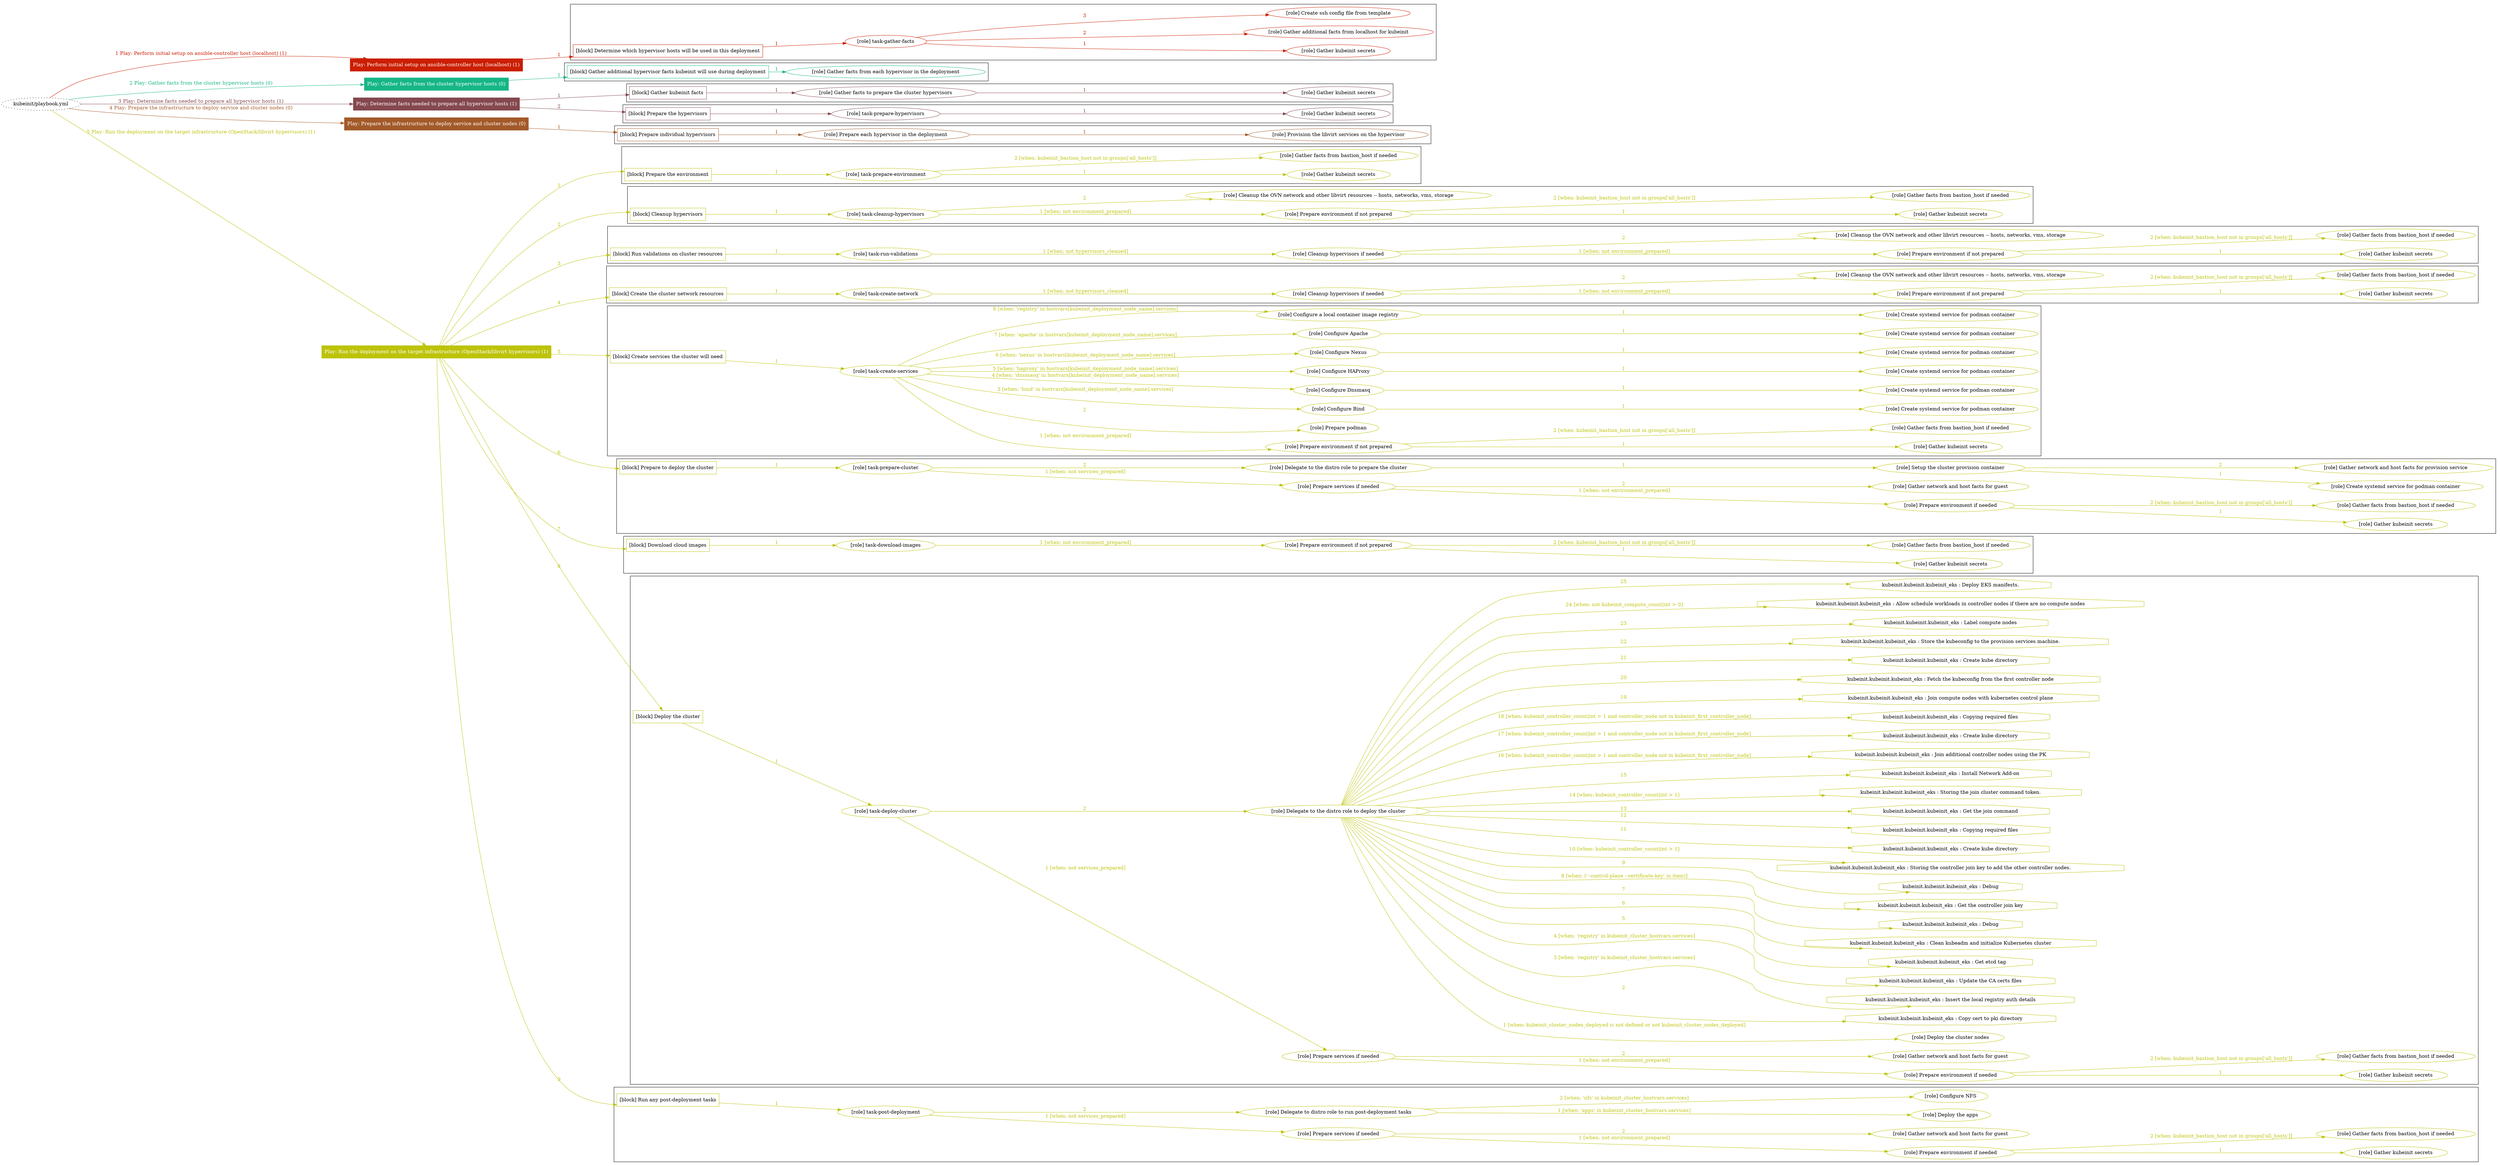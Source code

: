 digraph {
	graph [concentrate=true ordering=in rankdir=LR ratio=fill]
	edge [esep=5 sep=10]
	"kubeinit/playbook.yml" [URL="/home/runner/work/kubeinit/kubeinit/kubeinit/playbook.yml" id=playbook_162755f2 style=dotted]
	"kubeinit/playbook.yml" -> play_b60f1901 [label="1 Play: Perform initial setup on ansible-controller host (localhost) (1)" color="#cb1e01" fontcolor="#cb1e01" id=edge_play_b60f1901 labeltooltip="1 Play: Perform initial setup on ansible-controller host (localhost) (1)" tooltip="1 Play: Perform initial setup on ansible-controller host (localhost) (1)"]
	subgraph "Play: Perform initial setup on ansible-controller host (localhost) (1)" {
		play_b60f1901 [label="Play: Perform initial setup on ansible-controller host (localhost) (1)" URL="/home/runner/work/kubeinit/kubeinit/kubeinit/playbook.yml" color="#cb1e01" fontcolor="#ffffff" id=play_b60f1901 shape=box style=filled tooltip=localhost]
		play_b60f1901 -> block_a24520e0 [label=1 color="#cb1e01" fontcolor="#cb1e01" id=edge_block_a24520e0 labeltooltip=1 tooltip=1]
		subgraph cluster_block_a24520e0 {
			block_a24520e0 [label="[block] Determine which hypervisor hosts will be used in this deployment" URL="/home/runner/work/kubeinit/kubeinit/kubeinit/playbook.yml" color="#cb1e01" id=block_a24520e0 labeltooltip="Determine which hypervisor hosts will be used in this deployment" shape=box tooltip="Determine which hypervisor hosts will be used in this deployment"]
			block_a24520e0 -> role_45815171 [label="1 " color="#cb1e01" fontcolor="#cb1e01" id=edge_role_45815171 labeltooltip="1 " tooltip="1 "]
			subgraph "task-gather-facts" {
				role_45815171 [label="[role] task-gather-facts" URL="/home/runner/work/kubeinit/kubeinit/kubeinit/playbook.yml" color="#cb1e01" id=role_45815171 tooltip="task-gather-facts"]
				role_45815171 -> role_1cbc0542 [label="1 " color="#cb1e01" fontcolor="#cb1e01" id=edge_role_1cbc0542 labeltooltip="1 " tooltip="1 "]
				subgraph "Gather kubeinit secrets" {
					role_1cbc0542 [label="[role] Gather kubeinit secrets" URL="/home/runner/.ansible/collections/ansible_collections/kubeinit/kubeinit/roles/kubeinit_prepare/tasks/build_hypervisors_group.yml" color="#cb1e01" id=role_1cbc0542 tooltip="Gather kubeinit secrets"]
				}
				role_45815171 -> role_0a6f900d [label="2 " color="#cb1e01" fontcolor="#cb1e01" id=edge_role_0a6f900d labeltooltip="2 " tooltip="2 "]
				subgraph "Gather additional facts from localhost for kubeinit" {
					role_0a6f900d [label="[role] Gather additional facts from localhost for kubeinit" URL="/home/runner/.ansible/collections/ansible_collections/kubeinit/kubeinit/roles/kubeinit_prepare/tasks/build_hypervisors_group.yml" color="#cb1e01" id=role_0a6f900d tooltip="Gather additional facts from localhost for kubeinit"]
				}
				role_45815171 -> role_142a40d4 [label="3 " color="#cb1e01" fontcolor="#cb1e01" id=edge_role_142a40d4 labeltooltip="3 " tooltip="3 "]
				subgraph "Create ssh config file from template" {
					role_142a40d4 [label="[role] Create ssh config file from template" URL="/home/runner/.ansible/collections/ansible_collections/kubeinit/kubeinit/roles/kubeinit_prepare/tasks/build_hypervisors_group.yml" color="#cb1e01" id=role_142a40d4 tooltip="Create ssh config file from template"]
				}
			}
		}
	}
	"kubeinit/playbook.yml" -> play_2a13b18f [label="2 Play: Gather facts from the cluster hypervisor hosts (0)" color="#16b686" fontcolor="#16b686" id=edge_play_2a13b18f labeltooltip="2 Play: Gather facts from the cluster hypervisor hosts (0)" tooltip="2 Play: Gather facts from the cluster hypervisor hosts (0)"]
	subgraph "Play: Gather facts from the cluster hypervisor hosts (0)" {
		play_2a13b18f [label="Play: Gather facts from the cluster hypervisor hosts (0)" URL="/home/runner/work/kubeinit/kubeinit/kubeinit/playbook.yml" color="#16b686" fontcolor="#ffffff" id=play_2a13b18f shape=box style=filled tooltip="Play: Gather facts from the cluster hypervisor hosts (0)"]
		play_2a13b18f -> block_d2dbe69d [label=1 color="#16b686" fontcolor="#16b686" id=edge_block_d2dbe69d labeltooltip=1 tooltip=1]
		subgraph cluster_block_d2dbe69d {
			block_d2dbe69d [label="[block] Gather additional hypervisor facts kubeinit will use during deployment" URL="/home/runner/work/kubeinit/kubeinit/kubeinit/playbook.yml" color="#16b686" id=block_d2dbe69d labeltooltip="Gather additional hypervisor facts kubeinit will use during deployment" shape=box tooltip="Gather additional hypervisor facts kubeinit will use during deployment"]
			block_d2dbe69d -> role_d4505a6c [label="1 " color="#16b686" fontcolor="#16b686" id=edge_role_d4505a6c labeltooltip="1 " tooltip="1 "]
			subgraph "Gather facts from each hypervisor in the deployment" {
				role_d4505a6c [label="[role] Gather facts from each hypervisor in the deployment" URL="/home/runner/work/kubeinit/kubeinit/kubeinit/playbook.yml" color="#16b686" id=role_d4505a6c tooltip="Gather facts from each hypervisor in the deployment"]
			}
		}
	}
	"kubeinit/playbook.yml" -> play_6cdf81f5 [label="3 Play: Determine facts needed to prepare all hypervisor hosts (1)" color="#84484e" fontcolor="#84484e" id=edge_play_6cdf81f5 labeltooltip="3 Play: Determine facts needed to prepare all hypervisor hosts (1)" tooltip="3 Play: Determine facts needed to prepare all hypervisor hosts (1)"]
	subgraph "Play: Determine facts needed to prepare all hypervisor hosts (1)" {
		play_6cdf81f5 [label="Play: Determine facts needed to prepare all hypervisor hosts (1)" URL="/home/runner/work/kubeinit/kubeinit/kubeinit/playbook.yml" color="#84484e" fontcolor="#ffffff" id=play_6cdf81f5 shape=box style=filled tooltip=localhost]
		play_6cdf81f5 -> block_9c00eee1 [label=1 color="#84484e" fontcolor="#84484e" id=edge_block_9c00eee1 labeltooltip=1 tooltip=1]
		subgraph cluster_block_9c00eee1 {
			block_9c00eee1 [label="[block] Gather kubeinit facts" URL="/home/runner/work/kubeinit/kubeinit/kubeinit/playbook.yml" color="#84484e" id=block_9c00eee1 labeltooltip="Gather kubeinit facts" shape=box tooltip="Gather kubeinit facts"]
			block_9c00eee1 -> role_d8c80fc3 [label="1 " color="#84484e" fontcolor="#84484e" id=edge_role_d8c80fc3 labeltooltip="1 " tooltip="1 "]
			subgraph "Gather facts to prepare the cluster hypervisors" {
				role_d8c80fc3 [label="[role] Gather facts to prepare the cluster hypervisors" URL="/home/runner/work/kubeinit/kubeinit/kubeinit/playbook.yml" color="#84484e" id=role_d8c80fc3 tooltip="Gather facts to prepare the cluster hypervisors"]
				role_d8c80fc3 -> role_3ed0ba20 [label="1 " color="#84484e" fontcolor="#84484e" id=edge_role_3ed0ba20 labeltooltip="1 " tooltip="1 "]
				subgraph "Gather kubeinit secrets" {
					role_3ed0ba20 [label="[role] Gather kubeinit secrets" URL="/home/runner/.ansible/collections/ansible_collections/kubeinit/kubeinit/roles/kubeinit_prepare/tasks/gather_kubeinit_facts.yml" color="#84484e" id=role_3ed0ba20 tooltip="Gather kubeinit secrets"]
				}
			}
		}
		play_6cdf81f5 -> block_a8e3a05d [label=2 color="#84484e" fontcolor="#84484e" id=edge_block_a8e3a05d labeltooltip=2 tooltip=2]
		subgraph cluster_block_a8e3a05d {
			block_a8e3a05d [label="[block] Prepare the hypervisors" URL="/home/runner/work/kubeinit/kubeinit/kubeinit/playbook.yml" color="#84484e" id=block_a8e3a05d labeltooltip="Prepare the hypervisors" shape=box tooltip="Prepare the hypervisors"]
			block_a8e3a05d -> role_fd72859e [label="1 " color="#84484e" fontcolor="#84484e" id=edge_role_fd72859e labeltooltip="1 " tooltip="1 "]
			subgraph "task-prepare-hypervisors" {
				role_fd72859e [label="[role] task-prepare-hypervisors" URL="/home/runner/work/kubeinit/kubeinit/kubeinit/playbook.yml" color="#84484e" id=role_fd72859e tooltip="task-prepare-hypervisors"]
				role_fd72859e -> role_078e922e [label="1 " color="#84484e" fontcolor="#84484e" id=edge_role_078e922e labeltooltip="1 " tooltip="1 "]
				subgraph "Gather kubeinit secrets" {
					role_078e922e [label="[role] Gather kubeinit secrets" URL="/home/runner/.ansible/collections/ansible_collections/kubeinit/kubeinit/roles/kubeinit_prepare/tasks/gather_kubeinit_facts.yml" color="#84484e" id=role_078e922e tooltip="Gather kubeinit secrets"]
				}
			}
		}
	}
	"kubeinit/playbook.yml" -> play_0a3d6b1a [label="4 Play: Prepare the infrastructure to deploy service and cluster nodes (0)" color="#a35a29" fontcolor="#a35a29" id=edge_play_0a3d6b1a labeltooltip="4 Play: Prepare the infrastructure to deploy service and cluster nodes (0)" tooltip="4 Play: Prepare the infrastructure to deploy service and cluster nodes (0)"]
	subgraph "Play: Prepare the infrastructure to deploy service and cluster nodes (0)" {
		play_0a3d6b1a [label="Play: Prepare the infrastructure to deploy service and cluster nodes (0)" URL="/home/runner/work/kubeinit/kubeinit/kubeinit/playbook.yml" color="#a35a29" fontcolor="#ffffff" id=play_0a3d6b1a shape=box style=filled tooltip="Play: Prepare the infrastructure to deploy service and cluster nodes (0)"]
		play_0a3d6b1a -> block_573702ce [label=1 color="#a35a29" fontcolor="#a35a29" id=edge_block_573702ce labeltooltip=1 tooltip=1]
		subgraph cluster_block_573702ce {
			block_573702ce [label="[block] Prepare individual hypervisors" URL="/home/runner/work/kubeinit/kubeinit/kubeinit/playbook.yml" color="#a35a29" id=block_573702ce labeltooltip="Prepare individual hypervisors" shape=box tooltip="Prepare individual hypervisors"]
			block_573702ce -> role_4fb9c81b [label="1 " color="#a35a29" fontcolor="#a35a29" id=edge_role_4fb9c81b labeltooltip="1 " tooltip="1 "]
			subgraph "Prepare each hypervisor in the deployment" {
				role_4fb9c81b [label="[role] Prepare each hypervisor in the deployment" URL="/home/runner/work/kubeinit/kubeinit/kubeinit/playbook.yml" color="#a35a29" id=role_4fb9c81b tooltip="Prepare each hypervisor in the deployment"]
				role_4fb9c81b -> role_4e51efd9 [label="1 " color="#a35a29" fontcolor="#a35a29" id=edge_role_4e51efd9 labeltooltip="1 " tooltip="1 "]
				subgraph "Provision the libvirt services on the hypervisor" {
					role_4e51efd9 [label="[role] Provision the libvirt services on the hypervisor" URL="/home/runner/.ansible/collections/ansible_collections/kubeinit/kubeinit/roles/kubeinit_prepare/tasks/prepare_hypervisor.yml" color="#a35a29" id=role_4e51efd9 tooltip="Provision the libvirt services on the hypervisor"]
				}
			}
		}
	}
	"kubeinit/playbook.yml" -> play_0d785ccc [label="5 Play: Run the deployment on the target infrastructure (OpenStack/libvirt hypervisors) (1)" color="#bdc309" fontcolor="#bdc309" id=edge_play_0d785ccc labeltooltip="5 Play: Run the deployment on the target infrastructure (OpenStack/libvirt hypervisors) (1)" tooltip="5 Play: Run the deployment on the target infrastructure (OpenStack/libvirt hypervisors) (1)"]
	subgraph "Play: Run the deployment on the target infrastructure (OpenStack/libvirt hypervisors) (1)" {
		play_0d785ccc [label="Play: Run the deployment on the target infrastructure (OpenStack/libvirt hypervisors) (1)" URL="/home/runner/work/kubeinit/kubeinit/kubeinit/playbook.yml" color="#bdc309" fontcolor="#ffffff" id=play_0d785ccc shape=box style=filled tooltip=localhost]
		play_0d785ccc -> block_403cf59c [label=1 color="#bdc309" fontcolor="#bdc309" id=edge_block_403cf59c labeltooltip=1 tooltip=1]
		subgraph cluster_block_403cf59c {
			block_403cf59c [label="[block] Prepare the environment" URL="/home/runner/work/kubeinit/kubeinit/kubeinit/playbook.yml" color="#bdc309" id=block_403cf59c labeltooltip="Prepare the environment" shape=box tooltip="Prepare the environment"]
			block_403cf59c -> role_993359f1 [label="1 " color="#bdc309" fontcolor="#bdc309" id=edge_role_993359f1 labeltooltip="1 " tooltip="1 "]
			subgraph "task-prepare-environment" {
				role_993359f1 [label="[role] task-prepare-environment" URL="/home/runner/work/kubeinit/kubeinit/kubeinit/playbook.yml" color="#bdc309" id=role_993359f1 tooltip="task-prepare-environment"]
				role_993359f1 -> role_776c73b6 [label="1 " color="#bdc309" fontcolor="#bdc309" id=edge_role_776c73b6 labeltooltip="1 " tooltip="1 "]
				subgraph "Gather kubeinit secrets" {
					role_776c73b6 [label="[role] Gather kubeinit secrets" URL="/home/runner/.ansible/collections/ansible_collections/kubeinit/kubeinit/roles/kubeinit_prepare/tasks/gather_kubeinit_facts.yml" color="#bdc309" id=role_776c73b6 tooltip="Gather kubeinit secrets"]
				}
				role_993359f1 -> role_57a1945b [label="2 [when: kubeinit_bastion_host not in groups['all_hosts']]" color="#bdc309" fontcolor="#bdc309" id=edge_role_57a1945b labeltooltip="2 [when: kubeinit_bastion_host not in groups['all_hosts']]" tooltip="2 [when: kubeinit_bastion_host not in groups['all_hosts']]"]
				subgraph "Gather facts from bastion_host if needed" {
					role_57a1945b [label="[role] Gather facts from bastion_host if needed" URL="/home/runner/.ansible/collections/ansible_collections/kubeinit/kubeinit/roles/kubeinit_prepare/tasks/main.yml" color="#bdc309" id=role_57a1945b tooltip="Gather facts from bastion_host if needed"]
				}
			}
		}
		play_0d785ccc -> block_af186a5e [label=2 color="#bdc309" fontcolor="#bdc309" id=edge_block_af186a5e labeltooltip=2 tooltip=2]
		subgraph cluster_block_af186a5e {
			block_af186a5e [label="[block] Cleanup hypervisors" URL="/home/runner/work/kubeinit/kubeinit/kubeinit/playbook.yml" color="#bdc309" id=block_af186a5e labeltooltip="Cleanup hypervisors" shape=box tooltip="Cleanup hypervisors"]
			block_af186a5e -> role_cee16d29 [label="1 " color="#bdc309" fontcolor="#bdc309" id=edge_role_cee16d29 labeltooltip="1 " tooltip="1 "]
			subgraph "task-cleanup-hypervisors" {
				role_cee16d29 [label="[role] task-cleanup-hypervisors" URL="/home/runner/work/kubeinit/kubeinit/kubeinit/playbook.yml" color="#bdc309" id=role_cee16d29 tooltip="task-cleanup-hypervisors"]
				role_cee16d29 -> role_82f22672 [label="1 [when: not environment_prepared]" color="#bdc309" fontcolor="#bdc309" id=edge_role_82f22672 labeltooltip="1 [when: not environment_prepared]" tooltip="1 [when: not environment_prepared]"]
				subgraph "Prepare environment if not prepared" {
					role_82f22672 [label="[role] Prepare environment if not prepared" URL="/home/runner/.ansible/collections/ansible_collections/kubeinit/kubeinit/roles/kubeinit_libvirt/tasks/cleanup_hypervisors.yml" color="#bdc309" id=role_82f22672 tooltip="Prepare environment if not prepared"]
					role_82f22672 -> role_18d494c1 [label="1 " color="#bdc309" fontcolor="#bdc309" id=edge_role_18d494c1 labeltooltip="1 " tooltip="1 "]
					subgraph "Gather kubeinit secrets" {
						role_18d494c1 [label="[role] Gather kubeinit secrets" URL="/home/runner/.ansible/collections/ansible_collections/kubeinit/kubeinit/roles/kubeinit_prepare/tasks/gather_kubeinit_facts.yml" color="#bdc309" id=role_18d494c1 tooltip="Gather kubeinit secrets"]
					}
					role_82f22672 -> role_aed1654e [label="2 [when: kubeinit_bastion_host not in groups['all_hosts']]" color="#bdc309" fontcolor="#bdc309" id=edge_role_aed1654e labeltooltip="2 [when: kubeinit_bastion_host not in groups['all_hosts']]" tooltip="2 [when: kubeinit_bastion_host not in groups['all_hosts']]"]
					subgraph "Gather facts from bastion_host if needed" {
						role_aed1654e [label="[role] Gather facts from bastion_host if needed" URL="/home/runner/.ansible/collections/ansible_collections/kubeinit/kubeinit/roles/kubeinit_prepare/tasks/main.yml" color="#bdc309" id=role_aed1654e tooltip="Gather facts from bastion_host if needed"]
					}
				}
				role_cee16d29 -> role_86079fd4 [label="2 " color="#bdc309" fontcolor="#bdc309" id=edge_role_86079fd4 labeltooltip="2 " tooltip="2 "]
				subgraph "Cleanup the OVN network and other libvirt resources -- hosts, networks, vms, storage" {
					role_86079fd4 [label="[role] Cleanup the OVN network and other libvirt resources -- hosts, networks, vms, storage" URL="/home/runner/.ansible/collections/ansible_collections/kubeinit/kubeinit/roles/kubeinit_libvirt/tasks/cleanup_hypervisors.yml" color="#bdc309" id=role_86079fd4 tooltip="Cleanup the OVN network and other libvirt resources -- hosts, networks, vms, storage"]
				}
			}
		}
		play_0d785ccc -> block_55ea7617 [label=3 color="#bdc309" fontcolor="#bdc309" id=edge_block_55ea7617 labeltooltip=3 tooltip=3]
		subgraph cluster_block_55ea7617 {
			block_55ea7617 [label="[block] Run validations on cluster resources" URL="/home/runner/work/kubeinit/kubeinit/kubeinit/playbook.yml" color="#bdc309" id=block_55ea7617 labeltooltip="Run validations on cluster resources" shape=box tooltip="Run validations on cluster resources"]
			block_55ea7617 -> role_17c305a2 [label="1 " color="#bdc309" fontcolor="#bdc309" id=edge_role_17c305a2 labeltooltip="1 " tooltip="1 "]
			subgraph "task-run-validations" {
				role_17c305a2 [label="[role] task-run-validations" URL="/home/runner/work/kubeinit/kubeinit/kubeinit/playbook.yml" color="#bdc309" id=role_17c305a2 tooltip="task-run-validations"]
				role_17c305a2 -> role_bb4af6ae [label="1 [when: not hypervisors_cleaned]" color="#bdc309" fontcolor="#bdc309" id=edge_role_bb4af6ae labeltooltip="1 [when: not hypervisors_cleaned]" tooltip="1 [when: not hypervisors_cleaned]"]
				subgraph "Cleanup hypervisors if needed" {
					role_bb4af6ae [label="[role] Cleanup hypervisors if needed" URL="/home/runner/.ansible/collections/ansible_collections/kubeinit/kubeinit/roles/kubeinit_validations/tasks/main.yml" color="#bdc309" id=role_bb4af6ae tooltip="Cleanup hypervisors if needed"]
					role_bb4af6ae -> role_885e171f [label="1 [when: not environment_prepared]" color="#bdc309" fontcolor="#bdc309" id=edge_role_885e171f labeltooltip="1 [when: not environment_prepared]" tooltip="1 [when: not environment_prepared]"]
					subgraph "Prepare environment if not prepared" {
						role_885e171f [label="[role] Prepare environment if not prepared" URL="/home/runner/.ansible/collections/ansible_collections/kubeinit/kubeinit/roles/kubeinit_libvirt/tasks/cleanup_hypervisors.yml" color="#bdc309" id=role_885e171f tooltip="Prepare environment if not prepared"]
						role_885e171f -> role_f0318327 [label="1 " color="#bdc309" fontcolor="#bdc309" id=edge_role_f0318327 labeltooltip="1 " tooltip="1 "]
						subgraph "Gather kubeinit secrets" {
							role_f0318327 [label="[role] Gather kubeinit secrets" URL="/home/runner/.ansible/collections/ansible_collections/kubeinit/kubeinit/roles/kubeinit_prepare/tasks/gather_kubeinit_facts.yml" color="#bdc309" id=role_f0318327 tooltip="Gather kubeinit secrets"]
						}
						role_885e171f -> role_f4ddc357 [label="2 [when: kubeinit_bastion_host not in groups['all_hosts']]" color="#bdc309" fontcolor="#bdc309" id=edge_role_f4ddc357 labeltooltip="2 [when: kubeinit_bastion_host not in groups['all_hosts']]" tooltip="2 [when: kubeinit_bastion_host not in groups['all_hosts']]"]
						subgraph "Gather facts from bastion_host if needed" {
							role_f4ddc357 [label="[role] Gather facts from bastion_host if needed" URL="/home/runner/.ansible/collections/ansible_collections/kubeinit/kubeinit/roles/kubeinit_prepare/tasks/main.yml" color="#bdc309" id=role_f4ddc357 tooltip="Gather facts from bastion_host if needed"]
						}
					}
					role_bb4af6ae -> role_9df4fba3 [label="2 " color="#bdc309" fontcolor="#bdc309" id=edge_role_9df4fba3 labeltooltip="2 " tooltip="2 "]
					subgraph "Cleanup the OVN network and other libvirt resources -- hosts, networks, vms, storage" {
						role_9df4fba3 [label="[role] Cleanup the OVN network and other libvirt resources -- hosts, networks, vms, storage" URL="/home/runner/.ansible/collections/ansible_collections/kubeinit/kubeinit/roles/kubeinit_libvirt/tasks/cleanup_hypervisors.yml" color="#bdc309" id=role_9df4fba3 tooltip="Cleanup the OVN network and other libvirt resources -- hosts, networks, vms, storage"]
					}
				}
			}
		}
		play_0d785ccc -> block_7033f08e [label=4 color="#bdc309" fontcolor="#bdc309" id=edge_block_7033f08e labeltooltip=4 tooltip=4]
		subgraph cluster_block_7033f08e {
			block_7033f08e [label="[block] Create the cluster network resources" URL="/home/runner/work/kubeinit/kubeinit/kubeinit/playbook.yml" color="#bdc309" id=block_7033f08e labeltooltip="Create the cluster network resources" shape=box tooltip="Create the cluster network resources"]
			block_7033f08e -> role_328f1093 [label="1 " color="#bdc309" fontcolor="#bdc309" id=edge_role_328f1093 labeltooltip="1 " tooltip="1 "]
			subgraph "task-create-network" {
				role_328f1093 [label="[role] task-create-network" URL="/home/runner/work/kubeinit/kubeinit/kubeinit/playbook.yml" color="#bdc309" id=role_328f1093 tooltip="task-create-network"]
				role_328f1093 -> role_fa2c786a [label="1 [when: not hypervisors_cleaned]" color="#bdc309" fontcolor="#bdc309" id=edge_role_fa2c786a labeltooltip="1 [when: not hypervisors_cleaned]" tooltip="1 [when: not hypervisors_cleaned]"]
				subgraph "Cleanup hypervisors if needed" {
					role_fa2c786a [label="[role] Cleanup hypervisors if needed" URL="/home/runner/.ansible/collections/ansible_collections/kubeinit/kubeinit/roles/kubeinit_libvirt/tasks/create_network.yml" color="#bdc309" id=role_fa2c786a tooltip="Cleanup hypervisors if needed"]
					role_fa2c786a -> role_198b314c [label="1 [when: not environment_prepared]" color="#bdc309" fontcolor="#bdc309" id=edge_role_198b314c labeltooltip="1 [when: not environment_prepared]" tooltip="1 [when: not environment_prepared]"]
					subgraph "Prepare environment if not prepared" {
						role_198b314c [label="[role] Prepare environment if not prepared" URL="/home/runner/.ansible/collections/ansible_collections/kubeinit/kubeinit/roles/kubeinit_libvirt/tasks/cleanup_hypervisors.yml" color="#bdc309" id=role_198b314c tooltip="Prepare environment if not prepared"]
						role_198b314c -> role_92223f9b [label="1 " color="#bdc309" fontcolor="#bdc309" id=edge_role_92223f9b labeltooltip="1 " tooltip="1 "]
						subgraph "Gather kubeinit secrets" {
							role_92223f9b [label="[role] Gather kubeinit secrets" URL="/home/runner/.ansible/collections/ansible_collections/kubeinit/kubeinit/roles/kubeinit_prepare/tasks/gather_kubeinit_facts.yml" color="#bdc309" id=role_92223f9b tooltip="Gather kubeinit secrets"]
						}
						role_198b314c -> role_101991d4 [label="2 [when: kubeinit_bastion_host not in groups['all_hosts']]" color="#bdc309" fontcolor="#bdc309" id=edge_role_101991d4 labeltooltip="2 [when: kubeinit_bastion_host not in groups['all_hosts']]" tooltip="2 [when: kubeinit_bastion_host not in groups['all_hosts']]"]
						subgraph "Gather facts from bastion_host if needed" {
							role_101991d4 [label="[role] Gather facts from bastion_host if needed" URL="/home/runner/.ansible/collections/ansible_collections/kubeinit/kubeinit/roles/kubeinit_prepare/tasks/main.yml" color="#bdc309" id=role_101991d4 tooltip="Gather facts from bastion_host if needed"]
						}
					}
					role_fa2c786a -> role_5d47c93c [label="2 " color="#bdc309" fontcolor="#bdc309" id=edge_role_5d47c93c labeltooltip="2 " tooltip="2 "]
					subgraph "Cleanup the OVN network and other libvirt resources -- hosts, networks, vms, storage" {
						role_5d47c93c [label="[role] Cleanup the OVN network and other libvirt resources -- hosts, networks, vms, storage" URL="/home/runner/.ansible/collections/ansible_collections/kubeinit/kubeinit/roles/kubeinit_libvirt/tasks/cleanup_hypervisors.yml" color="#bdc309" id=role_5d47c93c tooltip="Cleanup the OVN network and other libvirt resources -- hosts, networks, vms, storage"]
					}
				}
			}
		}
		play_0d785ccc -> block_84fda167 [label=5 color="#bdc309" fontcolor="#bdc309" id=edge_block_84fda167 labeltooltip=5 tooltip=5]
		subgraph cluster_block_84fda167 {
			block_84fda167 [label="[block] Create services the cluster will need" URL="/home/runner/work/kubeinit/kubeinit/kubeinit/playbook.yml" color="#bdc309" id=block_84fda167 labeltooltip="Create services the cluster will need" shape=box tooltip="Create services the cluster will need"]
			block_84fda167 -> role_e7aaf0d0 [label="1 " color="#bdc309" fontcolor="#bdc309" id=edge_role_e7aaf0d0 labeltooltip="1 " tooltip="1 "]
			subgraph "task-create-services" {
				role_e7aaf0d0 [label="[role] task-create-services" URL="/home/runner/work/kubeinit/kubeinit/kubeinit/playbook.yml" color="#bdc309" id=role_e7aaf0d0 tooltip="task-create-services"]
				role_e7aaf0d0 -> role_cf2d4474 [label="1 [when: not environment_prepared]" color="#bdc309" fontcolor="#bdc309" id=edge_role_cf2d4474 labeltooltip="1 [when: not environment_prepared]" tooltip="1 [when: not environment_prepared]"]
				subgraph "Prepare environment if not prepared" {
					role_cf2d4474 [label="[role] Prepare environment if not prepared" URL="/home/runner/.ansible/collections/ansible_collections/kubeinit/kubeinit/roles/kubeinit_services/tasks/main.yml" color="#bdc309" id=role_cf2d4474 tooltip="Prepare environment if not prepared"]
					role_cf2d4474 -> role_a413ef62 [label="1 " color="#bdc309" fontcolor="#bdc309" id=edge_role_a413ef62 labeltooltip="1 " tooltip="1 "]
					subgraph "Gather kubeinit secrets" {
						role_a413ef62 [label="[role] Gather kubeinit secrets" URL="/home/runner/.ansible/collections/ansible_collections/kubeinit/kubeinit/roles/kubeinit_prepare/tasks/gather_kubeinit_facts.yml" color="#bdc309" id=role_a413ef62 tooltip="Gather kubeinit secrets"]
					}
					role_cf2d4474 -> role_a7829c5a [label="2 [when: kubeinit_bastion_host not in groups['all_hosts']]" color="#bdc309" fontcolor="#bdc309" id=edge_role_a7829c5a labeltooltip="2 [when: kubeinit_bastion_host not in groups['all_hosts']]" tooltip="2 [when: kubeinit_bastion_host not in groups['all_hosts']]"]
					subgraph "Gather facts from bastion_host if needed" {
						role_a7829c5a [label="[role] Gather facts from bastion_host if needed" URL="/home/runner/.ansible/collections/ansible_collections/kubeinit/kubeinit/roles/kubeinit_prepare/tasks/main.yml" color="#bdc309" id=role_a7829c5a tooltip="Gather facts from bastion_host if needed"]
					}
				}
				role_e7aaf0d0 -> role_1a091743 [label="2 " color="#bdc309" fontcolor="#bdc309" id=edge_role_1a091743 labeltooltip="2 " tooltip="2 "]
				subgraph "Prepare podman" {
					role_1a091743 [label="[role] Prepare podman" URL="/home/runner/.ansible/collections/ansible_collections/kubeinit/kubeinit/roles/kubeinit_services/tasks/00_create_service_pod.yml" color="#bdc309" id=role_1a091743 tooltip="Prepare podman"]
				}
				role_e7aaf0d0 -> role_d4f4b4d0 [label="3 [when: 'bind' in hostvars[kubeinit_deployment_node_name].services]" color="#bdc309" fontcolor="#bdc309" id=edge_role_d4f4b4d0 labeltooltip="3 [when: 'bind' in hostvars[kubeinit_deployment_node_name].services]" tooltip="3 [when: 'bind' in hostvars[kubeinit_deployment_node_name].services]"]
				subgraph "Configure Bind" {
					role_d4f4b4d0 [label="[role] Configure Bind" URL="/home/runner/.ansible/collections/ansible_collections/kubeinit/kubeinit/roles/kubeinit_services/tasks/start_services_containers.yml" color="#bdc309" id=role_d4f4b4d0 tooltip="Configure Bind"]
					role_d4f4b4d0 -> role_1a7764e0 [label="1 " color="#bdc309" fontcolor="#bdc309" id=edge_role_1a7764e0 labeltooltip="1 " tooltip="1 "]
					subgraph "Create systemd service for podman container" {
						role_1a7764e0 [label="[role] Create systemd service for podman container" URL="/home/runner/.ansible/collections/ansible_collections/kubeinit/kubeinit/roles/kubeinit_bind/tasks/main.yml" color="#bdc309" id=role_1a7764e0 tooltip="Create systemd service for podman container"]
					}
				}
				role_e7aaf0d0 -> role_71581aae [label="4 [when: 'dnsmasq' in hostvars[kubeinit_deployment_node_name].services]" color="#bdc309" fontcolor="#bdc309" id=edge_role_71581aae labeltooltip="4 [when: 'dnsmasq' in hostvars[kubeinit_deployment_node_name].services]" tooltip="4 [when: 'dnsmasq' in hostvars[kubeinit_deployment_node_name].services]"]
				subgraph "Configure Dnsmasq" {
					role_71581aae [label="[role] Configure Dnsmasq" URL="/home/runner/.ansible/collections/ansible_collections/kubeinit/kubeinit/roles/kubeinit_services/tasks/start_services_containers.yml" color="#bdc309" id=role_71581aae tooltip="Configure Dnsmasq"]
					role_71581aae -> role_f2c9b598 [label="1 " color="#bdc309" fontcolor="#bdc309" id=edge_role_f2c9b598 labeltooltip="1 " tooltip="1 "]
					subgraph "Create systemd service for podman container" {
						role_f2c9b598 [label="[role] Create systemd service for podman container" URL="/home/runner/.ansible/collections/ansible_collections/kubeinit/kubeinit/roles/kubeinit_dnsmasq/tasks/main.yml" color="#bdc309" id=role_f2c9b598 tooltip="Create systemd service for podman container"]
					}
				}
				role_e7aaf0d0 -> role_8d963b55 [label="5 [when: 'haproxy' in hostvars[kubeinit_deployment_node_name].services]" color="#bdc309" fontcolor="#bdc309" id=edge_role_8d963b55 labeltooltip="5 [when: 'haproxy' in hostvars[kubeinit_deployment_node_name].services]" tooltip="5 [when: 'haproxy' in hostvars[kubeinit_deployment_node_name].services]"]
				subgraph "Configure HAProxy" {
					role_8d963b55 [label="[role] Configure HAProxy" URL="/home/runner/.ansible/collections/ansible_collections/kubeinit/kubeinit/roles/kubeinit_services/tasks/start_services_containers.yml" color="#bdc309" id=role_8d963b55 tooltip="Configure HAProxy"]
					role_8d963b55 -> role_a0007a77 [label="1 " color="#bdc309" fontcolor="#bdc309" id=edge_role_a0007a77 labeltooltip="1 " tooltip="1 "]
					subgraph "Create systemd service for podman container" {
						role_a0007a77 [label="[role] Create systemd service for podman container" URL="/home/runner/.ansible/collections/ansible_collections/kubeinit/kubeinit/roles/kubeinit_haproxy/tasks/main.yml" color="#bdc309" id=role_a0007a77 tooltip="Create systemd service for podman container"]
					}
				}
				role_e7aaf0d0 -> role_152e21b2 [label="6 [when: 'nexus' in hostvars[kubeinit_deployment_node_name].services]" color="#bdc309" fontcolor="#bdc309" id=edge_role_152e21b2 labeltooltip="6 [when: 'nexus' in hostvars[kubeinit_deployment_node_name].services]" tooltip="6 [when: 'nexus' in hostvars[kubeinit_deployment_node_name].services]"]
				subgraph "Configure Nexus" {
					role_152e21b2 [label="[role] Configure Nexus" URL="/home/runner/.ansible/collections/ansible_collections/kubeinit/kubeinit/roles/kubeinit_services/tasks/start_services_containers.yml" color="#bdc309" id=role_152e21b2 tooltip="Configure Nexus"]
					role_152e21b2 -> role_40280042 [label="1 " color="#bdc309" fontcolor="#bdc309" id=edge_role_40280042 labeltooltip="1 " tooltip="1 "]
					subgraph "Create systemd service for podman container" {
						role_40280042 [label="[role] Create systemd service for podman container" URL="/home/runner/.ansible/collections/ansible_collections/kubeinit/kubeinit/roles/kubeinit_nexus/tasks/main.yml" color="#bdc309" id=role_40280042 tooltip="Create systemd service for podman container"]
					}
				}
				role_e7aaf0d0 -> role_e75d6c61 [label="7 [when: 'apache' in hostvars[kubeinit_deployment_node_name].services]" color="#bdc309" fontcolor="#bdc309" id=edge_role_e75d6c61 labeltooltip="7 [when: 'apache' in hostvars[kubeinit_deployment_node_name].services]" tooltip="7 [when: 'apache' in hostvars[kubeinit_deployment_node_name].services]"]
				subgraph "Configure Apache" {
					role_e75d6c61 [label="[role] Configure Apache" URL="/home/runner/.ansible/collections/ansible_collections/kubeinit/kubeinit/roles/kubeinit_services/tasks/start_services_containers.yml" color="#bdc309" id=role_e75d6c61 tooltip="Configure Apache"]
					role_e75d6c61 -> role_8e36179b [label="1 " color="#bdc309" fontcolor="#bdc309" id=edge_role_8e36179b labeltooltip="1 " tooltip="1 "]
					subgraph "Create systemd service for podman container" {
						role_8e36179b [label="[role] Create systemd service for podman container" URL="/home/runner/.ansible/collections/ansible_collections/kubeinit/kubeinit/roles/kubeinit_apache/tasks/main.yml" color="#bdc309" id=role_8e36179b tooltip="Create systemd service for podman container"]
					}
				}
				role_e7aaf0d0 -> role_fe1e3e87 [label="8 [when: 'registry' in hostvars[kubeinit_deployment_node_name].services]" color="#bdc309" fontcolor="#bdc309" id=edge_role_fe1e3e87 labeltooltip="8 [when: 'registry' in hostvars[kubeinit_deployment_node_name].services]" tooltip="8 [when: 'registry' in hostvars[kubeinit_deployment_node_name].services]"]
				subgraph "Configure a local container image registry" {
					role_fe1e3e87 [label="[role] Configure a local container image registry" URL="/home/runner/.ansible/collections/ansible_collections/kubeinit/kubeinit/roles/kubeinit_services/tasks/start_services_containers.yml" color="#bdc309" id=role_fe1e3e87 tooltip="Configure a local container image registry"]
					role_fe1e3e87 -> role_e1a05c27 [label="1 " color="#bdc309" fontcolor="#bdc309" id=edge_role_e1a05c27 labeltooltip="1 " tooltip="1 "]
					subgraph "Create systemd service for podman container" {
						role_e1a05c27 [label="[role] Create systemd service for podman container" URL="/home/runner/.ansible/collections/ansible_collections/kubeinit/kubeinit/roles/kubeinit_registry/tasks/main.yml" color="#bdc309" id=role_e1a05c27 tooltip="Create systemd service for podman container"]
					}
				}
			}
		}
		play_0d785ccc -> block_9e56b604 [label=6 color="#bdc309" fontcolor="#bdc309" id=edge_block_9e56b604 labeltooltip=6 tooltip=6]
		subgraph cluster_block_9e56b604 {
			block_9e56b604 [label="[block] Prepare to deploy the cluster" URL="/home/runner/work/kubeinit/kubeinit/kubeinit/playbook.yml" color="#bdc309" id=block_9e56b604 labeltooltip="Prepare to deploy the cluster" shape=box tooltip="Prepare to deploy the cluster"]
			block_9e56b604 -> role_1b3c9ef9 [label="1 " color="#bdc309" fontcolor="#bdc309" id=edge_role_1b3c9ef9 labeltooltip="1 " tooltip="1 "]
			subgraph "task-prepare-cluster" {
				role_1b3c9ef9 [label="[role] task-prepare-cluster" URL="/home/runner/work/kubeinit/kubeinit/kubeinit/playbook.yml" color="#bdc309" id=role_1b3c9ef9 tooltip="task-prepare-cluster"]
				role_1b3c9ef9 -> role_2199e818 [label="1 [when: not services_prepared]" color="#bdc309" fontcolor="#bdc309" id=edge_role_2199e818 labeltooltip="1 [when: not services_prepared]" tooltip="1 [when: not services_prepared]"]
				subgraph "Prepare services if needed" {
					role_2199e818 [label="[role] Prepare services if needed" URL="/home/runner/.ansible/collections/ansible_collections/kubeinit/kubeinit/roles/kubeinit_prepare/tasks/prepare_cluster.yml" color="#bdc309" id=role_2199e818 tooltip="Prepare services if needed"]
					role_2199e818 -> role_9405a6cb [label="1 [when: not environment_prepared]" color="#bdc309" fontcolor="#bdc309" id=edge_role_9405a6cb labeltooltip="1 [when: not environment_prepared]" tooltip="1 [when: not environment_prepared]"]
					subgraph "Prepare environment if needed" {
						role_9405a6cb [label="[role] Prepare environment if needed" URL="/home/runner/.ansible/collections/ansible_collections/kubeinit/kubeinit/roles/kubeinit_services/tasks/prepare_services.yml" color="#bdc309" id=role_9405a6cb tooltip="Prepare environment if needed"]
						role_9405a6cb -> role_a57a4ae2 [label="1 " color="#bdc309" fontcolor="#bdc309" id=edge_role_a57a4ae2 labeltooltip="1 " tooltip="1 "]
						subgraph "Gather kubeinit secrets" {
							role_a57a4ae2 [label="[role] Gather kubeinit secrets" URL="/home/runner/.ansible/collections/ansible_collections/kubeinit/kubeinit/roles/kubeinit_prepare/tasks/gather_kubeinit_facts.yml" color="#bdc309" id=role_a57a4ae2 tooltip="Gather kubeinit secrets"]
						}
						role_9405a6cb -> role_2516eb3d [label="2 [when: kubeinit_bastion_host not in groups['all_hosts']]" color="#bdc309" fontcolor="#bdc309" id=edge_role_2516eb3d labeltooltip="2 [when: kubeinit_bastion_host not in groups['all_hosts']]" tooltip="2 [when: kubeinit_bastion_host not in groups['all_hosts']]"]
						subgraph "Gather facts from bastion_host if needed" {
							role_2516eb3d [label="[role] Gather facts from bastion_host if needed" URL="/home/runner/.ansible/collections/ansible_collections/kubeinit/kubeinit/roles/kubeinit_prepare/tasks/main.yml" color="#bdc309" id=role_2516eb3d tooltip="Gather facts from bastion_host if needed"]
						}
					}
					role_2199e818 -> role_5b6282a8 [label="2 " color="#bdc309" fontcolor="#bdc309" id=edge_role_5b6282a8 labeltooltip="2 " tooltip="2 "]
					subgraph "Gather network and host facts for guest" {
						role_5b6282a8 [label="[role] Gather network and host facts for guest" URL="/home/runner/.ansible/collections/ansible_collections/kubeinit/kubeinit/roles/kubeinit_services/tasks/prepare_services.yml" color="#bdc309" id=role_5b6282a8 tooltip="Gather network and host facts for guest"]
					}
				}
				role_1b3c9ef9 -> role_7b8bf08d [label="2 " color="#bdc309" fontcolor="#bdc309" id=edge_role_7b8bf08d labeltooltip="2 " tooltip="2 "]
				subgraph "Delegate to the distro role to prepare the cluster" {
					role_7b8bf08d [label="[role] Delegate to the distro role to prepare the cluster" URL="/home/runner/.ansible/collections/ansible_collections/kubeinit/kubeinit/roles/kubeinit_prepare/tasks/prepare_cluster.yml" color="#bdc309" id=role_7b8bf08d tooltip="Delegate to the distro role to prepare the cluster"]
					role_7b8bf08d -> role_23e37680 [label="1 " color="#bdc309" fontcolor="#bdc309" id=edge_role_23e37680 labeltooltip="1 " tooltip="1 "]
					subgraph "Setup the cluster provision container" {
						role_23e37680 [label="[role] Setup the cluster provision container" URL="/home/runner/.ansible/collections/ansible_collections/kubeinit/kubeinit/roles/kubeinit_eks/tasks/prepare_cluster.yml" color="#bdc309" id=role_23e37680 tooltip="Setup the cluster provision container"]
						role_23e37680 -> role_070f6d22 [label="1 " color="#bdc309" fontcolor="#bdc309" id=edge_role_070f6d22 labeltooltip="1 " tooltip="1 "]
						subgraph "Create systemd service for podman container" {
							role_070f6d22 [label="[role] Create systemd service for podman container" URL="/home/runner/.ansible/collections/ansible_collections/kubeinit/kubeinit/roles/kubeinit_services/tasks/create_provision_container.yml" color="#bdc309" id=role_070f6d22 tooltip="Create systemd service for podman container"]
						}
						role_23e37680 -> role_764f7cb5 [label="2 " color="#bdc309" fontcolor="#bdc309" id=edge_role_764f7cb5 labeltooltip="2 " tooltip="2 "]
						subgraph "Gather network and host facts for provision service" {
							role_764f7cb5 [label="[role] Gather network and host facts for provision service" URL="/home/runner/.ansible/collections/ansible_collections/kubeinit/kubeinit/roles/kubeinit_services/tasks/create_provision_container.yml" color="#bdc309" id=role_764f7cb5 tooltip="Gather network and host facts for provision service"]
						}
					}
				}
			}
		}
		play_0d785ccc -> block_87cabc27 [label=7 color="#bdc309" fontcolor="#bdc309" id=edge_block_87cabc27 labeltooltip=7 tooltip=7]
		subgraph cluster_block_87cabc27 {
			block_87cabc27 [label="[block] Download cloud images" URL="/home/runner/work/kubeinit/kubeinit/kubeinit/playbook.yml" color="#bdc309" id=block_87cabc27 labeltooltip="Download cloud images" shape=box tooltip="Download cloud images"]
			block_87cabc27 -> role_29d50371 [label="1 " color="#bdc309" fontcolor="#bdc309" id=edge_role_29d50371 labeltooltip="1 " tooltip="1 "]
			subgraph "task-download-images" {
				role_29d50371 [label="[role] task-download-images" URL="/home/runner/work/kubeinit/kubeinit/kubeinit/playbook.yml" color="#bdc309" id=role_29d50371 tooltip="task-download-images"]
				role_29d50371 -> role_b3b2e2f5 [label="1 [when: not environment_prepared]" color="#bdc309" fontcolor="#bdc309" id=edge_role_b3b2e2f5 labeltooltip="1 [when: not environment_prepared]" tooltip="1 [when: not environment_prepared]"]
				subgraph "Prepare environment if not prepared" {
					role_b3b2e2f5 [label="[role] Prepare environment if not prepared" URL="/home/runner/.ansible/collections/ansible_collections/kubeinit/kubeinit/roles/kubeinit_libvirt/tasks/download_cloud_images.yml" color="#bdc309" id=role_b3b2e2f5 tooltip="Prepare environment if not prepared"]
					role_b3b2e2f5 -> role_33fe83cb [label="1 " color="#bdc309" fontcolor="#bdc309" id=edge_role_33fe83cb labeltooltip="1 " tooltip="1 "]
					subgraph "Gather kubeinit secrets" {
						role_33fe83cb [label="[role] Gather kubeinit secrets" URL="/home/runner/.ansible/collections/ansible_collections/kubeinit/kubeinit/roles/kubeinit_prepare/tasks/gather_kubeinit_facts.yml" color="#bdc309" id=role_33fe83cb tooltip="Gather kubeinit secrets"]
					}
					role_b3b2e2f5 -> role_b4b0f148 [label="2 [when: kubeinit_bastion_host not in groups['all_hosts']]" color="#bdc309" fontcolor="#bdc309" id=edge_role_b4b0f148 labeltooltip="2 [when: kubeinit_bastion_host not in groups['all_hosts']]" tooltip="2 [when: kubeinit_bastion_host not in groups['all_hosts']]"]
					subgraph "Gather facts from bastion_host if needed" {
						role_b4b0f148 [label="[role] Gather facts from bastion_host if needed" URL="/home/runner/.ansible/collections/ansible_collections/kubeinit/kubeinit/roles/kubeinit_prepare/tasks/main.yml" color="#bdc309" id=role_b4b0f148 tooltip="Gather facts from bastion_host if needed"]
					}
				}
			}
		}
		play_0d785ccc -> block_58fa9379 [label=8 color="#bdc309" fontcolor="#bdc309" id=edge_block_58fa9379 labeltooltip=8 tooltip=8]
		subgraph cluster_block_58fa9379 {
			block_58fa9379 [label="[block] Deploy the cluster" URL="/home/runner/work/kubeinit/kubeinit/kubeinit/playbook.yml" color="#bdc309" id=block_58fa9379 labeltooltip="Deploy the cluster" shape=box tooltip="Deploy the cluster"]
			block_58fa9379 -> role_fdec9e84 [label="1 " color="#bdc309" fontcolor="#bdc309" id=edge_role_fdec9e84 labeltooltip="1 " tooltip="1 "]
			subgraph "task-deploy-cluster" {
				role_fdec9e84 [label="[role] task-deploy-cluster" URL="/home/runner/work/kubeinit/kubeinit/kubeinit/playbook.yml" color="#bdc309" id=role_fdec9e84 tooltip="task-deploy-cluster"]
				role_fdec9e84 -> role_a3326d32 [label="1 [when: not services_prepared]" color="#bdc309" fontcolor="#bdc309" id=edge_role_a3326d32 labeltooltip="1 [when: not services_prepared]" tooltip="1 [when: not services_prepared]"]
				subgraph "Prepare services if needed" {
					role_a3326d32 [label="[role] Prepare services if needed" URL="/home/runner/.ansible/collections/ansible_collections/kubeinit/kubeinit/roles/kubeinit_prepare/tasks/deploy_cluster.yml" color="#bdc309" id=role_a3326d32 tooltip="Prepare services if needed"]
					role_a3326d32 -> role_ff8c7894 [label="1 [when: not environment_prepared]" color="#bdc309" fontcolor="#bdc309" id=edge_role_ff8c7894 labeltooltip="1 [when: not environment_prepared]" tooltip="1 [when: not environment_prepared]"]
					subgraph "Prepare environment if needed" {
						role_ff8c7894 [label="[role] Prepare environment if needed" URL="/home/runner/.ansible/collections/ansible_collections/kubeinit/kubeinit/roles/kubeinit_services/tasks/prepare_services.yml" color="#bdc309" id=role_ff8c7894 tooltip="Prepare environment if needed"]
						role_ff8c7894 -> role_31a67f1c [label="1 " color="#bdc309" fontcolor="#bdc309" id=edge_role_31a67f1c labeltooltip="1 " tooltip="1 "]
						subgraph "Gather kubeinit secrets" {
							role_31a67f1c [label="[role] Gather kubeinit secrets" URL="/home/runner/.ansible/collections/ansible_collections/kubeinit/kubeinit/roles/kubeinit_prepare/tasks/gather_kubeinit_facts.yml" color="#bdc309" id=role_31a67f1c tooltip="Gather kubeinit secrets"]
						}
						role_ff8c7894 -> role_27a26c2f [label="2 [when: kubeinit_bastion_host not in groups['all_hosts']]" color="#bdc309" fontcolor="#bdc309" id=edge_role_27a26c2f labeltooltip="2 [when: kubeinit_bastion_host not in groups['all_hosts']]" tooltip="2 [when: kubeinit_bastion_host not in groups['all_hosts']]"]
						subgraph "Gather facts from bastion_host if needed" {
							role_27a26c2f [label="[role] Gather facts from bastion_host if needed" URL="/home/runner/.ansible/collections/ansible_collections/kubeinit/kubeinit/roles/kubeinit_prepare/tasks/main.yml" color="#bdc309" id=role_27a26c2f tooltip="Gather facts from bastion_host if needed"]
						}
					}
					role_a3326d32 -> role_2714b744 [label="2 " color="#bdc309" fontcolor="#bdc309" id=edge_role_2714b744 labeltooltip="2 " tooltip="2 "]
					subgraph "Gather network and host facts for guest" {
						role_2714b744 [label="[role] Gather network and host facts for guest" URL="/home/runner/.ansible/collections/ansible_collections/kubeinit/kubeinit/roles/kubeinit_services/tasks/prepare_services.yml" color="#bdc309" id=role_2714b744 tooltip="Gather network and host facts for guest"]
					}
				}
				role_fdec9e84 -> role_58ac885d [label="2 " color="#bdc309" fontcolor="#bdc309" id=edge_role_58ac885d labeltooltip="2 " tooltip="2 "]
				subgraph "Delegate to the distro role to deploy the cluster" {
					role_58ac885d [label="[role] Delegate to the distro role to deploy the cluster" URL="/home/runner/.ansible/collections/ansible_collections/kubeinit/kubeinit/roles/kubeinit_prepare/tasks/deploy_cluster.yml" color="#bdc309" id=role_58ac885d tooltip="Delegate to the distro role to deploy the cluster"]
					role_58ac885d -> role_32ed98a2 [label="1 [when: kubeinit_cluster_nodes_deployed is not defined or not kubeinit_cluster_nodes_deployed]" color="#bdc309" fontcolor="#bdc309" id=edge_role_32ed98a2 labeltooltip="1 [when: kubeinit_cluster_nodes_deployed is not defined or not kubeinit_cluster_nodes_deployed]" tooltip="1 [when: kubeinit_cluster_nodes_deployed is not defined or not kubeinit_cluster_nodes_deployed]"]
					subgraph "Deploy the cluster nodes" {
						role_32ed98a2 [label="[role] Deploy the cluster nodes" URL="/home/runner/.ansible/collections/ansible_collections/kubeinit/kubeinit/roles/kubeinit_eks/tasks/main.yml" color="#bdc309" id=role_32ed98a2 tooltip="Deploy the cluster nodes"]
					}
					task_2df9ff6f [label="kubeinit.kubeinit.kubeinit_eks : Copy cert to pki directory" URL="/home/runner/.ansible/collections/ansible_collections/kubeinit/kubeinit/roles/kubeinit_eks/tasks/main.yml" color="#bdc309" id=task_2df9ff6f shape=octagon tooltip="kubeinit.kubeinit.kubeinit_eks : Copy cert to pki directory"]
					role_58ac885d -> task_2df9ff6f [label="2 " color="#bdc309" fontcolor="#bdc309" id=edge_task_2df9ff6f labeltooltip="2 " tooltip="2 "]
					task_f01b2fc3 [label="kubeinit.kubeinit.kubeinit_eks : Insert the local registry auth details" URL="/home/runner/.ansible/collections/ansible_collections/kubeinit/kubeinit/roles/kubeinit_eks/tasks/main.yml" color="#bdc309" id=task_f01b2fc3 shape=octagon tooltip="kubeinit.kubeinit.kubeinit_eks : Insert the local registry auth details"]
					role_58ac885d -> task_f01b2fc3 [label="3 [when: 'registry' in kubeinit_cluster_hostvars.services]" color="#bdc309" fontcolor="#bdc309" id=edge_task_f01b2fc3 labeltooltip="3 [when: 'registry' in kubeinit_cluster_hostvars.services]" tooltip="3 [when: 'registry' in kubeinit_cluster_hostvars.services]"]
					task_3e401be3 [label="kubeinit.kubeinit.kubeinit_eks : Update the CA certs files" URL="/home/runner/.ansible/collections/ansible_collections/kubeinit/kubeinit/roles/kubeinit_eks/tasks/main.yml" color="#bdc309" id=task_3e401be3 shape=octagon tooltip="kubeinit.kubeinit.kubeinit_eks : Update the CA certs files"]
					role_58ac885d -> task_3e401be3 [label="4 [when: 'registry' in kubeinit_cluster_hostvars.services]" color="#bdc309" fontcolor="#bdc309" id=edge_task_3e401be3 labeltooltip="4 [when: 'registry' in kubeinit_cluster_hostvars.services]" tooltip="4 [when: 'registry' in kubeinit_cluster_hostvars.services]"]
					task_da7e22bf [label="kubeinit.kubeinit.kubeinit_eks : Get etcd tag" URL="/home/runner/.ansible/collections/ansible_collections/kubeinit/kubeinit/roles/kubeinit_eks/tasks/main.yml" color="#bdc309" id=task_da7e22bf shape=octagon tooltip="kubeinit.kubeinit.kubeinit_eks : Get etcd tag"]
					role_58ac885d -> task_da7e22bf [label="5 " color="#bdc309" fontcolor="#bdc309" id=edge_task_da7e22bf labeltooltip="5 " tooltip="5 "]
					task_8614f1f1 [label="kubeinit.kubeinit.kubeinit_eks : Clean kubeadm and initialize Kubernetes cluster" URL="/home/runner/.ansible/collections/ansible_collections/kubeinit/kubeinit/roles/kubeinit_eks/tasks/main.yml" color="#bdc309" id=task_8614f1f1 shape=octagon tooltip="kubeinit.kubeinit.kubeinit_eks : Clean kubeadm and initialize Kubernetes cluster"]
					role_58ac885d -> task_8614f1f1 [label="6 " color="#bdc309" fontcolor="#bdc309" id=edge_task_8614f1f1 labeltooltip="6 " tooltip="6 "]
					task_cb8bc7fe [label="kubeinit.kubeinit.kubeinit_eks : Debug" URL="/home/runner/.ansible/collections/ansible_collections/kubeinit/kubeinit/roles/kubeinit_eks/tasks/main.yml" color="#bdc309" id=task_cb8bc7fe shape=octagon tooltip="kubeinit.kubeinit.kubeinit_eks : Debug"]
					role_58ac885d -> task_cb8bc7fe [label="7 " color="#bdc309" fontcolor="#bdc309" id=edge_task_cb8bc7fe labeltooltip="7 " tooltip="7 "]
					task_e9eec094 [label="kubeinit.kubeinit.kubeinit_eks : Get the controller join key" URL="/home/runner/.ansible/collections/ansible_collections/kubeinit/kubeinit/roles/kubeinit_eks/tasks/main.yml" color="#bdc309" id=task_e9eec094 shape=octagon tooltip="kubeinit.kubeinit.kubeinit_eks : Get the controller join key"]
					role_58ac885d -> task_e9eec094 [label="8 [when: ('--control-plane --certificate-key' in item)]" color="#bdc309" fontcolor="#bdc309" id=edge_task_e9eec094 labeltooltip="8 [when: ('--control-plane --certificate-key' in item)]" tooltip="8 [when: ('--control-plane --certificate-key' in item)]"]
					task_c4e25674 [label="kubeinit.kubeinit.kubeinit_eks : Debug" URL="/home/runner/.ansible/collections/ansible_collections/kubeinit/kubeinit/roles/kubeinit_eks/tasks/main.yml" color="#bdc309" id=task_c4e25674 shape=octagon tooltip="kubeinit.kubeinit.kubeinit_eks : Debug"]
					role_58ac885d -> task_c4e25674 [label="9 " color="#bdc309" fontcolor="#bdc309" id=edge_task_c4e25674 labeltooltip="9 " tooltip="9 "]
					task_1a41beaa [label="kubeinit.kubeinit.kubeinit_eks : Storing the controller join key to add the other controller nodes." URL="/home/runner/.ansible/collections/ansible_collections/kubeinit/kubeinit/roles/kubeinit_eks/tasks/main.yml" color="#bdc309" id=task_1a41beaa shape=octagon tooltip="kubeinit.kubeinit.kubeinit_eks : Storing the controller join key to add the other controller nodes."]
					role_58ac885d -> task_1a41beaa [label="10 [when: kubeinit_controller_count|int > 1]" color="#bdc309" fontcolor="#bdc309" id=edge_task_1a41beaa labeltooltip="10 [when: kubeinit_controller_count|int > 1]" tooltip="10 [when: kubeinit_controller_count|int > 1]"]
					task_61cd3e19 [label="kubeinit.kubeinit.kubeinit_eks : Create kube directory" URL="/home/runner/.ansible/collections/ansible_collections/kubeinit/kubeinit/roles/kubeinit_eks/tasks/main.yml" color="#bdc309" id=task_61cd3e19 shape=octagon tooltip="kubeinit.kubeinit.kubeinit_eks : Create kube directory"]
					role_58ac885d -> task_61cd3e19 [label="11 " color="#bdc309" fontcolor="#bdc309" id=edge_task_61cd3e19 labeltooltip="11 " tooltip="11 "]
					task_1b97a7c5 [label="kubeinit.kubeinit.kubeinit_eks : Copying required files" URL="/home/runner/.ansible/collections/ansible_collections/kubeinit/kubeinit/roles/kubeinit_eks/tasks/main.yml" color="#bdc309" id=task_1b97a7c5 shape=octagon tooltip="kubeinit.kubeinit.kubeinit_eks : Copying required files"]
					role_58ac885d -> task_1b97a7c5 [label="12 " color="#bdc309" fontcolor="#bdc309" id=edge_task_1b97a7c5 labeltooltip="12 " tooltip="12 "]
					task_1be2f95e [label="kubeinit.kubeinit.kubeinit_eks : Get the join command" URL="/home/runner/.ansible/collections/ansible_collections/kubeinit/kubeinit/roles/kubeinit_eks/tasks/main.yml" color="#bdc309" id=task_1be2f95e shape=octagon tooltip="kubeinit.kubeinit.kubeinit_eks : Get the join command"]
					role_58ac885d -> task_1be2f95e [label="13 " color="#bdc309" fontcolor="#bdc309" id=edge_task_1be2f95e labeltooltip="13 " tooltip="13 "]
					task_0015b4d8 [label="kubeinit.kubeinit.kubeinit_eks : Storing the join cluster command token." URL="/home/runner/.ansible/collections/ansible_collections/kubeinit/kubeinit/roles/kubeinit_eks/tasks/main.yml" color="#bdc309" id=task_0015b4d8 shape=octagon tooltip="kubeinit.kubeinit.kubeinit_eks : Storing the join cluster command token."]
					role_58ac885d -> task_0015b4d8 [label="14 [when: kubeinit_controller_count|int > 1]" color="#bdc309" fontcolor="#bdc309" id=edge_task_0015b4d8 labeltooltip="14 [when: kubeinit_controller_count|int > 1]" tooltip="14 [when: kubeinit_controller_count|int > 1]"]
					task_630f0fc7 [label="kubeinit.kubeinit.kubeinit_eks : Install Network Add-on" URL="/home/runner/.ansible/collections/ansible_collections/kubeinit/kubeinit/roles/kubeinit_eks/tasks/main.yml" color="#bdc309" id=task_630f0fc7 shape=octagon tooltip="kubeinit.kubeinit.kubeinit_eks : Install Network Add-on"]
					role_58ac885d -> task_630f0fc7 [label="15 " color="#bdc309" fontcolor="#bdc309" id=edge_task_630f0fc7 labeltooltip="15 " tooltip="15 "]
					task_419f03bc [label="kubeinit.kubeinit.kubeinit_eks : Join additional controller nodes using the PK" URL="/home/runner/.ansible/collections/ansible_collections/kubeinit/kubeinit/roles/kubeinit_eks/tasks/main.yml" color="#bdc309" id=task_419f03bc shape=octagon tooltip="kubeinit.kubeinit.kubeinit_eks : Join additional controller nodes using the PK"]
					role_58ac885d -> task_419f03bc [label="16 [when: kubeinit_controller_count|int > 1 and controller_node not in kubeinit_first_controller_node]" color="#bdc309" fontcolor="#bdc309" id=edge_task_419f03bc labeltooltip="16 [when: kubeinit_controller_count|int > 1 and controller_node not in kubeinit_first_controller_node]" tooltip="16 [when: kubeinit_controller_count|int > 1 and controller_node not in kubeinit_first_controller_node]"]
					task_c8330494 [label="kubeinit.kubeinit.kubeinit_eks : Create kube directory" URL="/home/runner/.ansible/collections/ansible_collections/kubeinit/kubeinit/roles/kubeinit_eks/tasks/main.yml" color="#bdc309" id=task_c8330494 shape=octagon tooltip="kubeinit.kubeinit.kubeinit_eks : Create kube directory"]
					role_58ac885d -> task_c8330494 [label="17 [when: kubeinit_controller_count|int > 1 and controller_node not in kubeinit_first_controller_node]" color="#bdc309" fontcolor="#bdc309" id=edge_task_c8330494 labeltooltip="17 [when: kubeinit_controller_count|int > 1 and controller_node not in kubeinit_first_controller_node]" tooltip="17 [when: kubeinit_controller_count|int > 1 and controller_node not in kubeinit_first_controller_node]"]
					task_d035cc07 [label="kubeinit.kubeinit.kubeinit_eks : Copying required files" URL="/home/runner/.ansible/collections/ansible_collections/kubeinit/kubeinit/roles/kubeinit_eks/tasks/main.yml" color="#bdc309" id=task_d035cc07 shape=octagon tooltip="kubeinit.kubeinit.kubeinit_eks : Copying required files"]
					role_58ac885d -> task_d035cc07 [label="18 [when: kubeinit_controller_count|int > 1 and controller_node not in kubeinit_first_controller_node]" color="#bdc309" fontcolor="#bdc309" id=edge_task_d035cc07 labeltooltip="18 [when: kubeinit_controller_count|int > 1 and controller_node not in kubeinit_first_controller_node]" tooltip="18 [when: kubeinit_controller_count|int > 1 and controller_node not in kubeinit_first_controller_node]"]
					task_912e605f [label="kubeinit.kubeinit.kubeinit_eks : Join compute nodes with kubernetes control plane" URL="/home/runner/.ansible/collections/ansible_collections/kubeinit/kubeinit/roles/kubeinit_eks/tasks/main.yml" color="#bdc309" id=task_912e605f shape=octagon tooltip="kubeinit.kubeinit.kubeinit_eks : Join compute nodes with kubernetes control plane"]
					role_58ac885d -> task_912e605f [label="19 " color="#bdc309" fontcolor="#bdc309" id=edge_task_912e605f labeltooltip="19 " tooltip="19 "]
					task_dcc58163 [label="kubeinit.kubeinit.kubeinit_eks : Fetch the kubeconfig from the first controller node" URL="/home/runner/.ansible/collections/ansible_collections/kubeinit/kubeinit/roles/kubeinit_eks/tasks/main.yml" color="#bdc309" id=task_dcc58163 shape=octagon tooltip="kubeinit.kubeinit.kubeinit_eks : Fetch the kubeconfig from the first controller node"]
					role_58ac885d -> task_dcc58163 [label="20 " color="#bdc309" fontcolor="#bdc309" id=edge_task_dcc58163 labeltooltip="20 " tooltip="20 "]
					task_6a23f2ec [label="kubeinit.kubeinit.kubeinit_eks : Create kube directory" URL="/home/runner/.ansible/collections/ansible_collections/kubeinit/kubeinit/roles/kubeinit_eks/tasks/main.yml" color="#bdc309" id=task_6a23f2ec shape=octagon tooltip="kubeinit.kubeinit.kubeinit_eks : Create kube directory"]
					role_58ac885d -> task_6a23f2ec [label="21 " color="#bdc309" fontcolor="#bdc309" id=edge_task_6a23f2ec labeltooltip="21 " tooltip="21 "]
					task_6b8daf5f [label="kubeinit.kubeinit.kubeinit_eks : Store the kubeconfig to the provision services machine." URL="/home/runner/.ansible/collections/ansible_collections/kubeinit/kubeinit/roles/kubeinit_eks/tasks/main.yml" color="#bdc309" id=task_6b8daf5f shape=octagon tooltip="kubeinit.kubeinit.kubeinit_eks : Store the kubeconfig to the provision services machine."]
					role_58ac885d -> task_6b8daf5f [label="22 " color="#bdc309" fontcolor="#bdc309" id=edge_task_6b8daf5f labeltooltip="22 " tooltip="22 "]
					task_cc3d2751 [label="kubeinit.kubeinit.kubeinit_eks : Label compute nodes" URL="/home/runner/.ansible/collections/ansible_collections/kubeinit/kubeinit/roles/kubeinit_eks/tasks/main.yml" color="#bdc309" id=task_cc3d2751 shape=octagon tooltip="kubeinit.kubeinit.kubeinit_eks : Label compute nodes"]
					role_58ac885d -> task_cc3d2751 [label="23 " color="#bdc309" fontcolor="#bdc309" id=edge_task_cc3d2751 labeltooltip="23 " tooltip="23 "]
					task_6347030b [label="kubeinit.kubeinit.kubeinit_eks : Allow schedule workloads in controller nodes if there are no compute nodes" URL="/home/runner/.ansible/collections/ansible_collections/kubeinit/kubeinit/roles/kubeinit_eks/tasks/main.yml" color="#bdc309" id=task_6347030b shape=octagon tooltip="kubeinit.kubeinit.kubeinit_eks : Allow schedule workloads in controller nodes if there are no compute nodes"]
					role_58ac885d -> task_6347030b [label="24 [when: not kubeinit_compute_count|int > 0]" color="#bdc309" fontcolor="#bdc309" id=edge_task_6347030b labeltooltip="24 [when: not kubeinit_compute_count|int > 0]" tooltip="24 [when: not kubeinit_compute_count|int > 0]"]
					task_7193d99f [label="kubeinit.kubeinit.kubeinit_eks : Deploy EKS manifests." URL="/home/runner/.ansible/collections/ansible_collections/kubeinit/kubeinit/roles/kubeinit_eks/tasks/main.yml" color="#bdc309" id=task_7193d99f shape=octagon tooltip="kubeinit.kubeinit.kubeinit_eks : Deploy EKS manifests."]
					role_58ac885d -> task_7193d99f [label="25 " color="#bdc309" fontcolor="#bdc309" id=edge_task_7193d99f labeltooltip="25 " tooltip="25 "]
				}
			}
		}
		play_0d785ccc -> block_dfceeb62 [label=9 color="#bdc309" fontcolor="#bdc309" id=edge_block_dfceeb62 labeltooltip=9 tooltip=9]
		subgraph cluster_block_dfceeb62 {
			block_dfceeb62 [label="[block] Run any post-deployment tasks" URL="/home/runner/work/kubeinit/kubeinit/kubeinit/playbook.yml" color="#bdc309" id=block_dfceeb62 labeltooltip="Run any post-deployment tasks" shape=box tooltip="Run any post-deployment tasks"]
			block_dfceeb62 -> role_239c40e0 [label="1 " color="#bdc309" fontcolor="#bdc309" id=edge_role_239c40e0 labeltooltip="1 " tooltip="1 "]
			subgraph "task-post-deployment" {
				role_239c40e0 [label="[role] task-post-deployment" URL="/home/runner/work/kubeinit/kubeinit/kubeinit/playbook.yml" color="#bdc309" id=role_239c40e0 tooltip="task-post-deployment"]
				role_239c40e0 -> role_813a4539 [label="1 [when: not services_prepared]" color="#bdc309" fontcolor="#bdc309" id=edge_role_813a4539 labeltooltip="1 [when: not services_prepared]" tooltip="1 [when: not services_prepared]"]
				subgraph "Prepare services if needed" {
					role_813a4539 [label="[role] Prepare services if needed" URL="/home/runner/.ansible/collections/ansible_collections/kubeinit/kubeinit/roles/kubeinit_prepare/tasks/post_deployment.yml" color="#bdc309" id=role_813a4539 tooltip="Prepare services if needed"]
					role_813a4539 -> role_18febaec [label="1 [when: not environment_prepared]" color="#bdc309" fontcolor="#bdc309" id=edge_role_18febaec labeltooltip="1 [when: not environment_prepared]" tooltip="1 [when: not environment_prepared]"]
					subgraph "Prepare environment if needed" {
						role_18febaec [label="[role] Prepare environment if needed" URL="/home/runner/.ansible/collections/ansible_collections/kubeinit/kubeinit/roles/kubeinit_services/tasks/prepare_services.yml" color="#bdc309" id=role_18febaec tooltip="Prepare environment if needed"]
						role_18febaec -> role_d382677e [label="1 " color="#bdc309" fontcolor="#bdc309" id=edge_role_d382677e labeltooltip="1 " tooltip="1 "]
						subgraph "Gather kubeinit secrets" {
							role_d382677e [label="[role] Gather kubeinit secrets" URL="/home/runner/.ansible/collections/ansible_collections/kubeinit/kubeinit/roles/kubeinit_prepare/tasks/gather_kubeinit_facts.yml" color="#bdc309" id=role_d382677e tooltip="Gather kubeinit secrets"]
						}
						role_18febaec -> role_8f8a262d [label="2 [when: kubeinit_bastion_host not in groups['all_hosts']]" color="#bdc309" fontcolor="#bdc309" id=edge_role_8f8a262d labeltooltip="2 [when: kubeinit_bastion_host not in groups['all_hosts']]" tooltip="2 [when: kubeinit_bastion_host not in groups['all_hosts']]"]
						subgraph "Gather facts from bastion_host if needed" {
							role_8f8a262d [label="[role] Gather facts from bastion_host if needed" URL="/home/runner/.ansible/collections/ansible_collections/kubeinit/kubeinit/roles/kubeinit_prepare/tasks/main.yml" color="#bdc309" id=role_8f8a262d tooltip="Gather facts from bastion_host if needed"]
						}
					}
					role_813a4539 -> role_30b2a6ed [label="2 " color="#bdc309" fontcolor="#bdc309" id=edge_role_30b2a6ed labeltooltip="2 " tooltip="2 "]
					subgraph "Gather network and host facts for guest" {
						role_30b2a6ed [label="[role] Gather network and host facts for guest" URL="/home/runner/.ansible/collections/ansible_collections/kubeinit/kubeinit/roles/kubeinit_services/tasks/prepare_services.yml" color="#bdc309" id=role_30b2a6ed tooltip="Gather network and host facts for guest"]
					}
				}
				role_239c40e0 -> role_a2d62f93 [label="2 " color="#bdc309" fontcolor="#bdc309" id=edge_role_a2d62f93 labeltooltip="2 " tooltip="2 "]
				subgraph "Delegate to distro role to run post-deployment tasks" {
					role_a2d62f93 [label="[role] Delegate to distro role to run post-deployment tasks" URL="/home/runner/.ansible/collections/ansible_collections/kubeinit/kubeinit/roles/kubeinit_prepare/tasks/post_deployment.yml" color="#bdc309" id=role_a2d62f93 tooltip="Delegate to distro role to run post-deployment tasks"]
					role_a2d62f93 -> role_f5955af5 [label="1 [when: 'apps' in kubeinit_cluster_hostvars.services]" color="#bdc309" fontcolor="#bdc309" id=edge_role_f5955af5 labeltooltip="1 [when: 'apps' in kubeinit_cluster_hostvars.services]" tooltip="1 [when: 'apps' in kubeinit_cluster_hostvars.services]"]
					subgraph "Deploy the apps" {
						role_f5955af5 [label="[role] Deploy the apps" URL="/home/runner/.ansible/collections/ansible_collections/kubeinit/kubeinit/roles/kubeinit_eks/tasks/post_deployment_tasks.yml" color="#bdc309" id=role_f5955af5 tooltip="Deploy the apps"]
					}
					role_a2d62f93 -> role_7558d275 [label="2 [when: 'nfs' in kubeinit_cluster_hostvars.services]" color="#bdc309" fontcolor="#bdc309" id=edge_role_7558d275 labeltooltip="2 [when: 'nfs' in kubeinit_cluster_hostvars.services]" tooltip="2 [when: 'nfs' in kubeinit_cluster_hostvars.services]"]
					subgraph "Configure NFS" {
						role_7558d275 [label="[role] Configure NFS" URL="/home/runner/.ansible/collections/ansible_collections/kubeinit/kubeinit/roles/kubeinit_eks/tasks/post_deployment_tasks.yml" color="#bdc309" id=role_7558d275 tooltip="Configure NFS"]
					}
				}
			}
		}
	}
}
